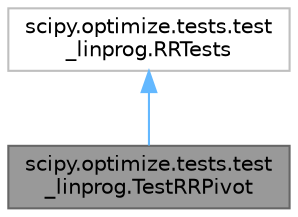 digraph "scipy.optimize.tests.test_linprog.TestRRPivot"
{
 // LATEX_PDF_SIZE
  bgcolor="transparent";
  edge [fontname=Helvetica,fontsize=10,labelfontname=Helvetica,labelfontsize=10];
  node [fontname=Helvetica,fontsize=10,shape=box,height=0.2,width=0.4];
  Node1 [id="Node000001",label="scipy.optimize.tests.test\l_linprog.TestRRPivot",height=0.2,width=0.4,color="gray40", fillcolor="grey60", style="filled", fontcolor="black",tooltip=" "];
  Node2 -> Node1 [id="edge2_Node000001_Node000002",dir="back",color="steelblue1",style="solid",tooltip=" "];
  Node2 [id="Node000002",label="scipy.optimize.tests.test\l_linprog.RRTests",height=0.2,width=0.4,color="grey75", fillcolor="white", style="filled",URL="$d6/ddd/classscipy_1_1optimize_1_1tests_1_1test__linprog_1_1RRTests.html",tooltip=" "];
}
